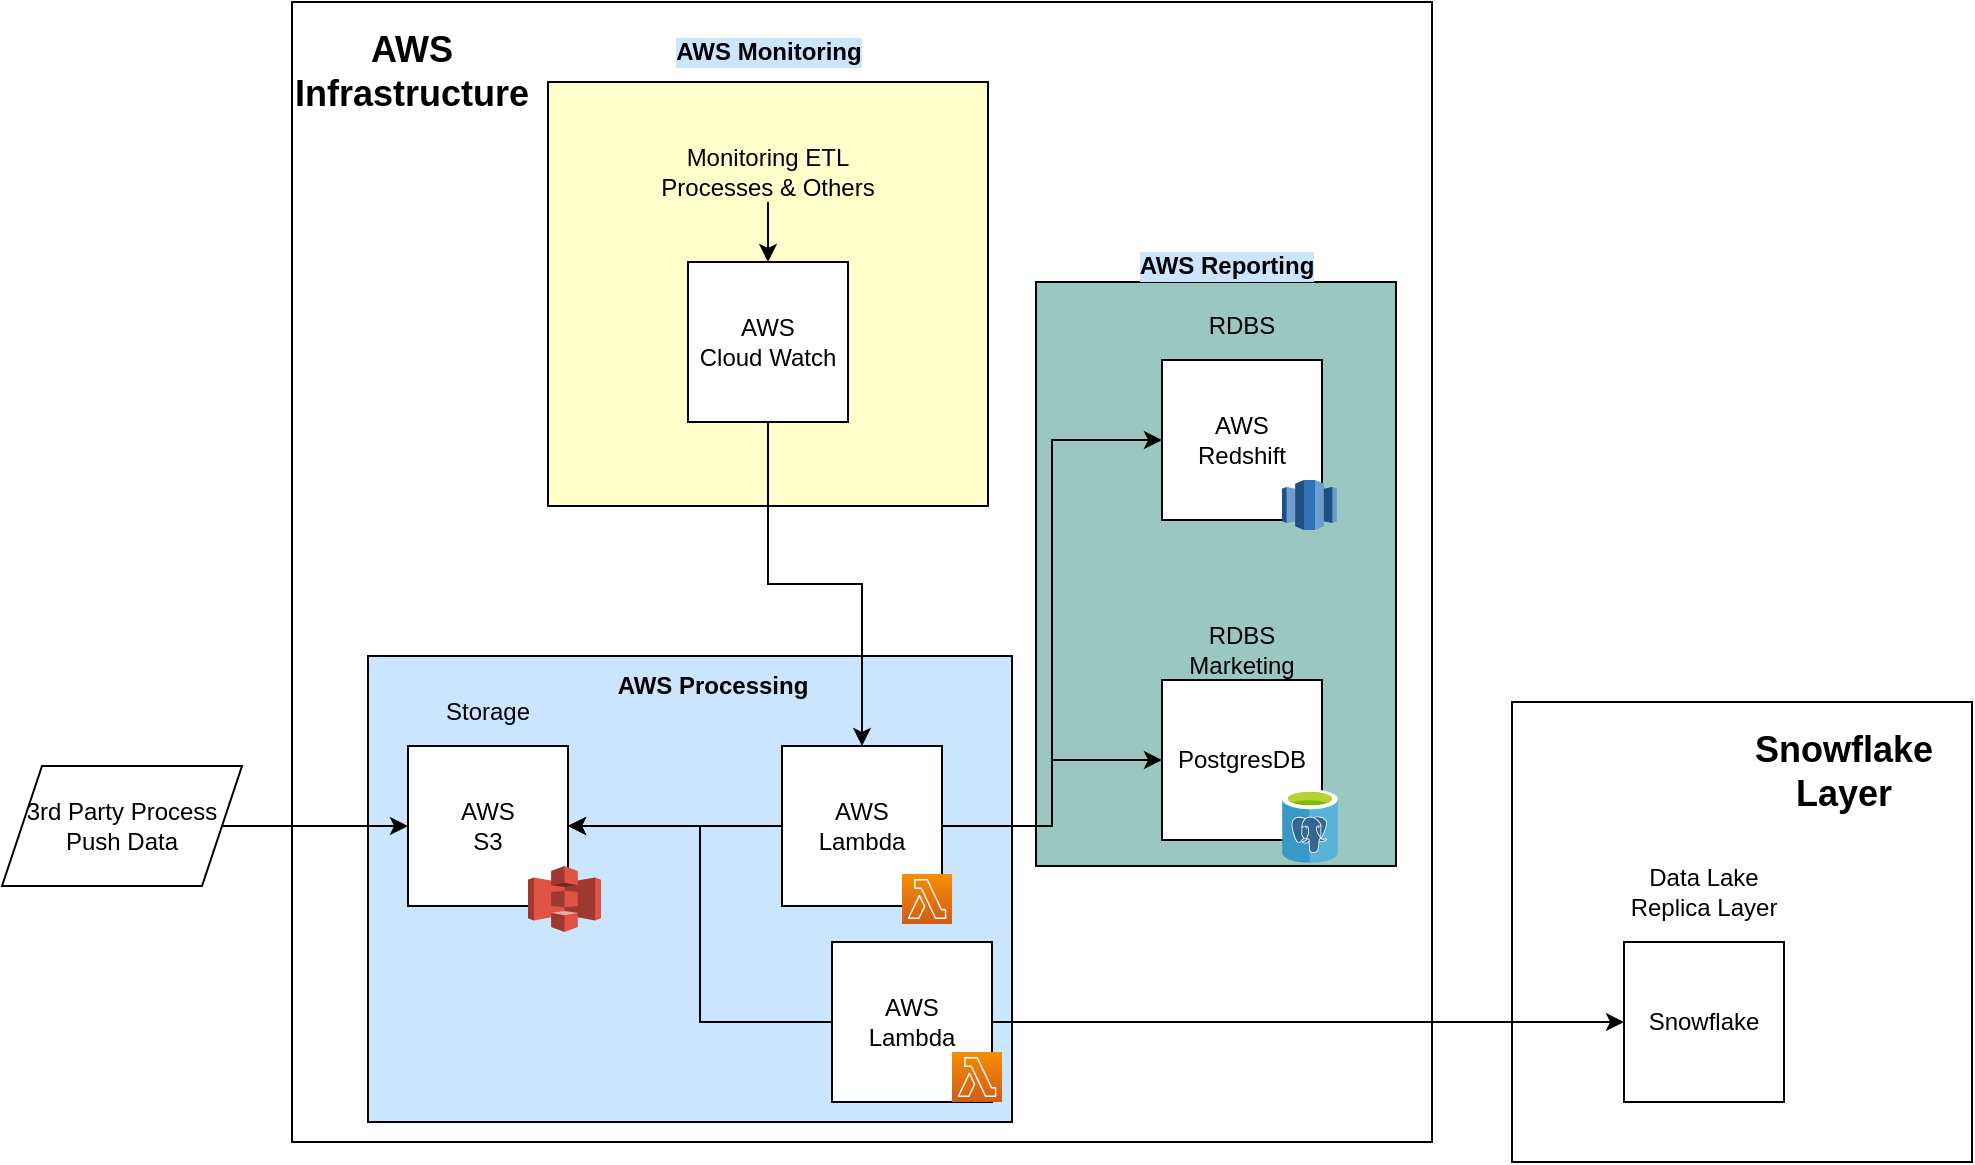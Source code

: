 <mxfile version="20.5.3" type="github">
  <diagram id="nZyY6hC-ExKwK14pPue_" name="Page-1">
    <mxGraphModel dx="1176" dy="1808" grid="1" gridSize="10" guides="1" tooltips="1" connect="1" arrows="1" fold="1" page="1" pageScale="1" pageWidth="850" pageHeight="1100" math="0" shadow="0">
      <root>
        <mxCell id="0" />
        <mxCell id="1" parent="0" />
        <mxCell id="FVAaGnvplLi9wLP51LHt-39" value="" style="whiteSpace=wrap;html=1;aspect=fixed;labelBackgroundColor=none;fillColor=none;" vertex="1" parent="1">
          <mxGeometry x="820" y="330" width="230" height="230" as="geometry" />
        </mxCell>
        <mxCell id="FVAaGnvplLi9wLP51LHt-19" value="" style="whiteSpace=wrap;html=1;aspect=fixed;imageAspect=0;" vertex="1" parent="1">
          <mxGeometry x="210" y="-20" width="570" height="570" as="geometry" />
        </mxCell>
        <mxCell id="FVAaGnvplLi9wLP51LHt-36" value="" style="whiteSpace=wrap;html=1;imageAspect=0;labelBackgroundColor=#CCE5FF;fillColor=#FFFFCC;" vertex="1" parent="1">
          <mxGeometry x="338" y="20" width="220" height="212" as="geometry" />
        </mxCell>
        <mxCell id="FVAaGnvplLi9wLP51LHt-33" value="" style="whiteSpace=wrap;html=1;imageAspect=0;labelBackgroundColor=#CCE5FF;fillColor=#9AC7BF;" vertex="1" parent="1">
          <mxGeometry x="582" y="120" width="180" height="292" as="geometry" />
        </mxCell>
        <mxCell id="FVAaGnvplLi9wLP51LHt-30" value="" style="whiteSpace=wrap;html=1;imageAspect=0;labelBackgroundColor=#CCE5FF;fillColor=#CCE5FF;" vertex="1" parent="1">
          <mxGeometry x="248" y="307" width="322" height="233" as="geometry" />
        </mxCell>
        <mxCell id="FVAaGnvplLi9wLP51LHt-37" style="edgeStyle=orthogonalEdgeStyle;rounded=0;orthogonalLoop=1;jettySize=auto;html=1;" edge="1" parent="1" source="FVAaGnvplLi9wLP51LHt-1" target="FVAaGnvplLi9wLP51LHt-12">
          <mxGeometry relative="1" as="geometry" />
        </mxCell>
        <mxCell id="FVAaGnvplLi9wLP51LHt-1" value="AWS&lt;br&gt;Cloud Watch" style="whiteSpace=wrap;html=1;aspect=fixed;" vertex="1" parent="1">
          <mxGeometry x="408" y="110" width="80" height="80" as="geometry" />
        </mxCell>
        <mxCell id="FVAaGnvplLi9wLP51LHt-3" style="edgeStyle=orthogonalEdgeStyle;rounded=0;orthogonalLoop=1;jettySize=auto;html=1;" edge="1" parent="1" source="FVAaGnvplLi9wLP51LHt-2" target="FVAaGnvplLi9wLP51LHt-1">
          <mxGeometry relative="1" as="geometry" />
        </mxCell>
        <mxCell id="FVAaGnvplLi9wLP51LHt-2" value="Monitoring ETL Processes &amp;amp; Others" style="text;html=1;strokeColor=none;fillColor=none;align=center;verticalAlign=middle;whiteSpace=wrap;rounded=0;" vertex="1" parent="1">
          <mxGeometry x="388" y="50" width="120" height="30" as="geometry" />
        </mxCell>
        <mxCell id="FVAaGnvplLi9wLP51LHt-5" value="AWS&lt;br&gt;S3" style="whiteSpace=wrap;html=1;aspect=fixed;" vertex="1" parent="1">
          <mxGeometry x="268" y="352" width="80" height="80" as="geometry" />
        </mxCell>
        <mxCell id="FVAaGnvplLi9wLP51LHt-4" value="" style="outlineConnect=0;dashed=0;verticalLabelPosition=bottom;verticalAlign=top;align=center;html=1;shape=mxgraph.aws3.s3;fillColor=#E05243;gradientColor=none;" vertex="1" parent="1">
          <mxGeometry x="328" y="412" width="36.5" height="33" as="geometry" />
        </mxCell>
        <mxCell id="FVAaGnvplLi9wLP51LHt-9" style="edgeStyle=orthogonalEdgeStyle;rounded=0;orthogonalLoop=1;jettySize=auto;html=1;entryX=0;entryY=0.5;entryDx=0;entryDy=0;" edge="1" parent="1" source="FVAaGnvplLi9wLP51LHt-6" target="FVAaGnvplLi9wLP51LHt-5">
          <mxGeometry relative="1" as="geometry" />
        </mxCell>
        <mxCell id="FVAaGnvplLi9wLP51LHt-6" value="3rd Party Process&lt;br&gt;Push Data" style="shape=parallelogram;perimeter=parallelogramPerimeter;whiteSpace=wrap;html=1;fixedSize=1;" vertex="1" parent="1">
          <mxGeometry x="65" y="362" width="120" height="60" as="geometry" />
        </mxCell>
        <mxCell id="FVAaGnvplLi9wLP51LHt-13" style="edgeStyle=orthogonalEdgeStyle;rounded=0;orthogonalLoop=1;jettySize=auto;html=1;" edge="1" parent="1" source="FVAaGnvplLi9wLP51LHt-12" target="FVAaGnvplLi9wLP51LHt-5">
          <mxGeometry relative="1" as="geometry" />
        </mxCell>
        <mxCell id="FVAaGnvplLi9wLP51LHt-16" style="edgeStyle=orthogonalEdgeStyle;rounded=0;orthogonalLoop=1;jettySize=auto;html=1;entryX=0;entryY=0.5;entryDx=0;entryDy=0;" edge="1" parent="1" source="FVAaGnvplLi9wLP51LHt-12" target="FVAaGnvplLi9wLP51LHt-15">
          <mxGeometry relative="1" as="geometry" />
        </mxCell>
        <mxCell id="FVAaGnvplLi9wLP51LHt-18" style="edgeStyle=orthogonalEdgeStyle;rounded=0;orthogonalLoop=1;jettySize=auto;html=1;entryX=0;entryY=0.5;entryDx=0;entryDy=0;" edge="1" parent="1" source="FVAaGnvplLi9wLP51LHt-12" target="FVAaGnvplLi9wLP51LHt-17">
          <mxGeometry relative="1" as="geometry" />
        </mxCell>
        <mxCell id="FVAaGnvplLi9wLP51LHt-12" value="AWS&lt;br&gt;Lambda" style="whiteSpace=wrap;html=1;aspect=fixed;" vertex="1" parent="1">
          <mxGeometry x="455" y="352" width="80" height="80" as="geometry" />
        </mxCell>
        <mxCell id="FVAaGnvplLi9wLP51LHt-11" value="" style="sketch=0;points=[[0,0,0],[0.25,0,0],[0.5,0,0],[0.75,0,0],[1,0,0],[0,1,0],[0.25,1,0],[0.5,1,0],[0.75,1,0],[1,1,0],[0,0.25,0],[0,0.5,0],[0,0.75,0],[1,0.25,0],[1,0.5,0],[1,0.75,0]];outlineConnect=0;fontColor=#232F3E;gradientColor=#F78E04;gradientDirection=north;fillColor=#D05C17;strokeColor=#ffffff;dashed=0;verticalLabelPosition=bottom;verticalAlign=top;align=center;html=1;fontSize=12;fontStyle=0;aspect=fixed;shape=mxgraph.aws4.resourceIcon;resIcon=mxgraph.aws4.lambda;" vertex="1" parent="1">
          <mxGeometry x="515" y="416" width="25" height="25" as="geometry" />
        </mxCell>
        <mxCell id="FVAaGnvplLi9wLP51LHt-15" value="AWS&lt;br&gt;Redshift" style="whiteSpace=wrap;html=1;aspect=fixed;" vertex="1" parent="1">
          <mxGeometry x="645" y="159" width="80" height="80" as="geometry" />
        </mxCell>
        <mxCell id="FVAaGnvplLi9wLP51LHt-14" value="" style="outlineConnect=0;dashed=0;verticalLabelPosition=bottom;verticalAlign=top;align=center;html=1;shape=mxgraph.aws3.redshift;fillColor=#2E73B8;gradientColor=none;" vertex="1" parent="1">
          <mxGeometry x="705" y="219" width="27.5" height="25" as="geometry" />
        </mxCell>
        <mxCell id="FVAaGnvplLi9wLP51LHt-17" value="PostgresDB" style="whiteSpace=wrap;html=1;aspect=fixed;" vertex="1" parent="1">
          <mxGeometry x="645" y="319" width="80" height="80" as="geometry" />
        </mxCell>
        <mxCell id="FVAaGnvplLi9wLP51LHt-20" value="RDBS" style="text;html=1;strokeColor=none;fillColor=none;align=center;verticalAlign=middle;whiteSpace=wrap;rounded=0;" vertex="1" parent="1">
          <mxGeometry x="655" y="127" width="60" height="30" as="geometry" />
        </mxCell>
        <mxCell id="FVAaGnvplLi9wLP51LHt-21" value="RDBS&lt;br&gt;Marketing" style="text;html=1;strokeColor=none;fillColor=none;align=center;verticalAlign=middle;whiteSpace=wrap;rounded=0;" vertex="1" parent="1">
          <mxGeometry x="655" y="289" width="60" height="30" as="geometry" />
        </mxCell>
        <mxCell id="FVAaGnvplLi9wLP51LHt-22" value="Snowflake" style="whiteSpace=wrap;html=1;aspect=fixed;" vertex="1" parent="1">
          <mxGeometry x="876" y="450" width="80" height="80" as="geometry" />
        </mxCell>
        <mxCell id="FVAaGnvplLi9wLP51LHt-25" style="edgeStyle=orthogonalEdgeStyle;rounded=0;orthogonalLoop=1;jettySize=auto;html=1;entryX=1;entryY=0.5;entryDx=0;entryDy=0;" edge="1" parent="1" source="FVAaGnvplLi9wLP51LHt-23" target="FVAaGnvplLi9wLP51LHt-5">
          <mxGeometry relative="1" as="geometry" />
        </mxCell>
        <mxCell id="FVAaGnvplLi9wLP51LHt-27" style="edgeStyle=orthogonalEdgeStyle;rounded=0;orthogonalLoop=1;jettySize=auto;html=1;entryX=0;entryY=0.5;entryDx=0;entryDy=0;" edge="1" parent="1" source="FVAaGnvplLi9wLP51LHt-23" target="FVAaGnvplLi9wLP51LHt-22">
          <mxGeometry relative="1" as="geometry" />
        </mxCell>
        <mxCell id="FVAaGnvplLi9wLP51LHt-23" value="AWS&lt;br&gt;Lambda" style="whiteSpace=wrap;html=1;aspect=fixed;" vertex="1" parent="1">
          <mxGeometry x="480" y="450" width="80" height="80" as="geometry" />
        </mxCell>
        <mxCell id="FVAaGnvplLi9wLP51LHt-24" value="" style="sketch=0;points=[[0,0,0],[0.25,0,0],[0.5,0,0],[0.75,0,0],[1,0,0],[0,1,0],[0.25,1,0],[0.5,1,0],[0.75,1,0],[1,1,0],[0,0.25,0],[0,0.5,0],[0,0.75,0],[1,0.25,0],[1,0.5,0],[1,0.75,0]];outlineConnect=0;fontColor=#232F3E;gradientColor=#F78E04;gradientDirection=north;fillColor=#D05C17;strokeColor=#ffffff;dashed=0;verticalLabelPosition=bottom;verticalAlign=top;align=center;html=1;fontSize=12;fontStyle=0;aspect=fixed;shape=mxgraph.aws4.resourceIcon;resIcon=mxgraph.aws4.lambda;" vertex="1" parent="1">
          <mxGeometry x="540" y="505" width="25" height="25" as="geometry" />
        </mxCell>
        <mxCell id="FVAaGnvplLi9wLP51LHt-26" value="Data Lake&lt;br&gt;Replica Layer" style="text;html=1;strokeColor=none;fillColor=none;align=center;verticalAlign=middle;whiteSpace=wrap;rounded=0;" vertex="1" parent="1">
          <mxGeometry x="876" y="410" width="80" height="30" as="geometry" />
        </mxCell>
        <mxCell id="FVAaGnvplLi9wLP51LHt-28" value="" style="shape=image;html=1;verticalAlign=top;verticalLabelPosition=bottom;labelBackgroundColor=#ffffff;imageAspect=0;aspect=fixed;image=https://cdn4.iconfinder.com/data/icons/free-line-christmas-icons/24/Snowflake-128.png" vertex="1" parent="1">
          <mxGeometry x="936" y="508" width="30" height="30" as="geometry" />
        </mxCell>
        <mxCell id="FVAaGnvplLi9wLP51LHt-29" value="Storage" style="text;html=1;strokeColor=none;fillColor=none;align=center;verticalAlign=middle;whiteSpace=wrap;rounded=0;" vertex="1" parent="1">
          <mxGeometry x="278" y="320" width="60" height="30" as="geometry" />
        </mxCell>
        <mxCell id="FVAaGnvplLi9wLP51LHt-31" value="AWS Processing" style="text;html=1;strokeColor=none;fillColor=none;align=center;verticalAlign=middle;whiteSpace=wrap;rounded=0;labelBackgroundColor=#CCE5FF;fontStyle=1" vertex="1" parent="1">
          <mxGeometry x="364.5" y="307" width="111" height="30" as="geometry" />
        </mxCell>
        <mxCell id="FVAaGnvplLi9wLP51LHt-32" value="" style="sketch=0;aspect=fixed;html=1;points=[];align=center;image;fontSize=12;image=img/lib/mscae/Azure_Database_for_PostgreSQL_servers.svg;labelBackgroundColor=#CCE5FF;fillColor=#CCE5FF;" vertex="1" parent="1">
          <mxGeometry x="705" y="373.58" width="28" height="36.84" as="geometry" />
        </mxCell>
        <mxCell id="FVAaGnvplLi9wLP51LHt-35" value="AWS Reporting" style="text;html=1;strokeColor=none;fillColor=none;align=center;verticalAlign=middle;whiteSpace=wrap;rounded=0;labelBackgroundColor=#CCE5FF;fontStyle=1" vertex="1" parent="1">
          <mxGeometry x="622" y="97" width="111" height="30" as="geometry" />
        </mxCell>
        <mxCell id="FVAaGnvplLi9wLP51LHt-38" value="AWS Monitoring" style="text;html=1;strokeColor=none;fillColor=none;align=center;verticalAlign=middle;whiteSpace=wrap;rounded=0;labelBackgroundColor=#CCE5FF;fontStyle=1" vertex="1" parent="1">
          <mxGeometry x="392.5" y="-10" width="111" height="30" as="geometry" />
        </mxCell>
        <mxCell id="FVAaGnvplLi9wLP51LHt-40" value="&lt;b&gt;&lt;font style=&quot;font-size: 18px;&quot;&gt;AWS Infrastructure&lt;/font&gt;&lt;/b&gt;" style="text;html=1;strokeColor=none;fillColor=none;align=center;verticalAlign=middle;whiteSpace=wrap;rounded=0;labelBackgroundColor=none;" vertex="1" parent="1">
          <mxGeometry x="240" width="60" height="30" as="geometry" />
        </mxCell>
        <mxCell id="FVAaGnvplLi9wLP51LHt-41" value="&lt;b&gt;&lt;font style=&quot;font-size: 18px;&quot;&gt;Snowflake&lt;br&gt;Layer&lt;br&gt;&lt;/font&gt;&lt;/b&gt;" style="text;html=1;strokeColor=none;fillColor=none;align=center;verticalAlign=middle;whiteSpace=wrap;rounded=0;labelBackgroundColor=none;" vertex="1" parent="1">
          <mxGeometry x="956" y="350" width="60" height="30" as="geometry" />
        </mxCell>
      </root>
    </mxGraphModel>
  </diagram>
</mxfile>
